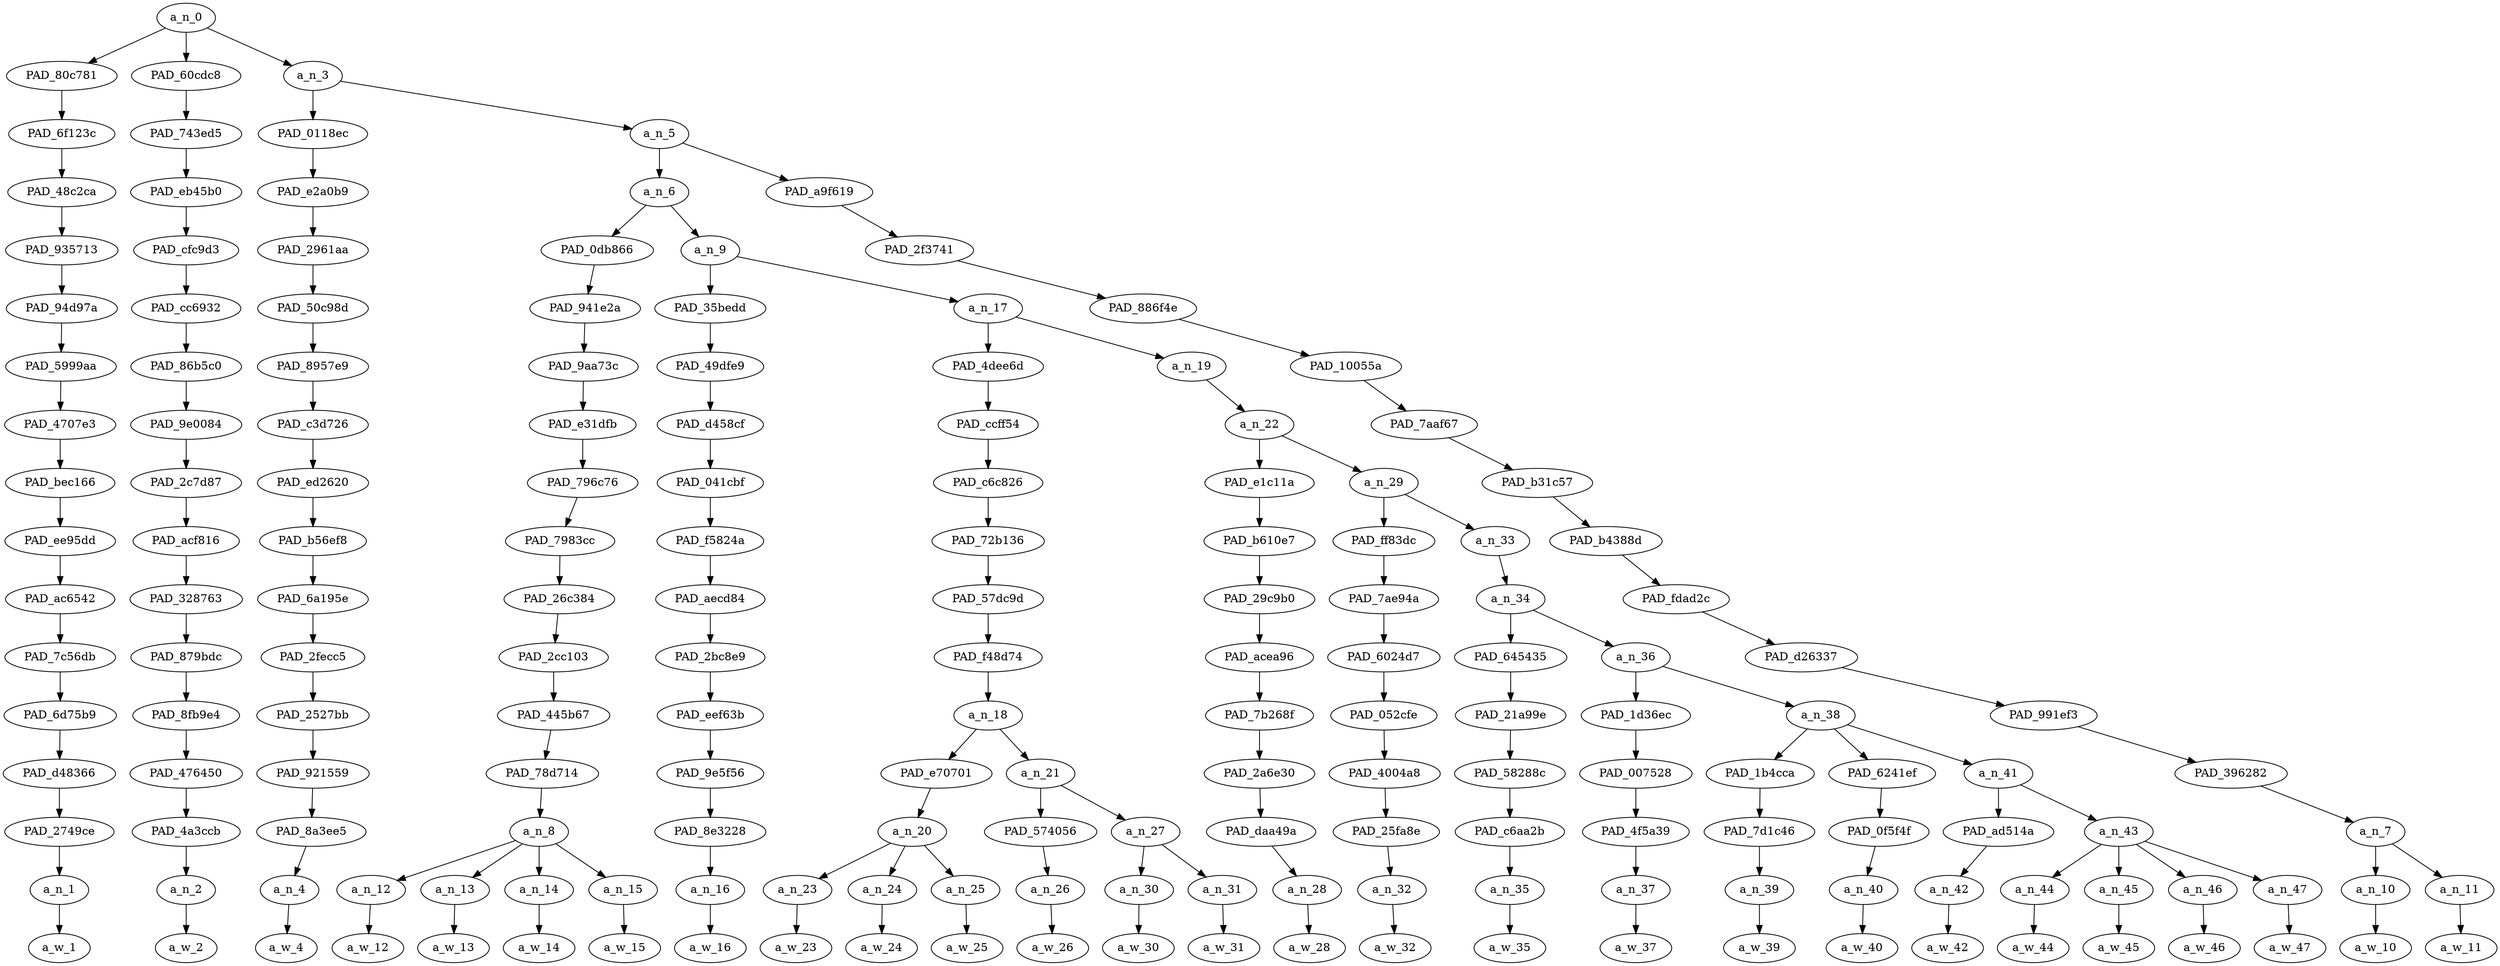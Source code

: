 strict digraph "" {
	a_n_0	[div_dir=1,
		index=0,
		level=16,
		pos="3.389594184027778,16!",
		text_span="[0, 1, 2, 3, 4, 5, 6, 7, 8, 9, 10, 11, 12, 13, 14, 15, 16, 17, 18, 19, 20, 21, 22, 23, 24, 25, 26]",
		value=1.00000000];
	PAD_80c781	[div_dir=-1,
		index=0,
		level=15,
		pos="0.0,15!",
		text_span="[0]",
		value=0.02959205];
	a_n_0 -> PAD_80c781;
	PAD_60cdc8	[div_dir=1,
		index=1,
		level=15,
		pos="1.0,15!",
		text_span="[1]",
		value=0.03112673];
	a_n_0 -> PAD_60cdc8;
	a_n_3	[div_dir=1,
		index=2,
		level=15,
		pos="9.168782552083334,15!",
		text_span="[2, 3, 4, 5, 6, 7, 8, 9, 10, 11, 12, 13, 14, 15, 16, 17, 18, 19, 20, 21, 22, 23, 24, 25, 26]",
		value=0.93865039];
	a_n_0 -> a_n_3;
	PAD_6f123c	[div_dir=-1,
		index=0,
		level=14,
		pos="0.0,14!",
		text_span="[0]",
		value=0.02959205];
	PAD_80c781 -> PAD_6f123c;
	PAD_48c2ca	[div_dir=-1,
		index=0,
		level=13,
		pos="0.0,13!",
		text_span="[0]",
		value=0.02959205];
	PAD_6f123c -> PAD_48c2ca;
	PAD_935713	[div_dir=-1,
		index=0,
		level=12,
		pos="0.0,12!",
		text_span="[0]",
		value=0.02959205];
	PAD_48c2ca -> PAD_935713;
	PAD_94d97a	[div_dir=-1,
		index=0,
		level=11,
		pos="0.0,11!",
		text_span="[0]",
		value=0.02959205];
	PAD_935713 -> PAD_94d97a;
	PAD_5999aa	[div_dir=-1,
		index=0,
		level=10,
		pos="0.0,10!",
		text_span="[0]",
		value=0.02959205];
	PAD_94d97a -> PAD_5999aa;
	PAD_4707e3	[div_dir=-1,
		index=0,
		level=9,
		pos="0.0,9!",
		text_span="[0]",
		value=0.02959205];
	PAD_5999aa -> PAD_4707e3;
	PAD_bec166	[div_dir=-1,
		index=0,
		level=8,
		pos="0.0,8!",
		text_span="[0]",
		value=0.02959205];
	PAD_4707e3 -> PAD_bec166;
	PAD_ee95dd	[div_dir=-1,
		index=0,
		level=7,
		pos="0.0,7!",
		text_span="[0]",
		value=0.02959205];
	PAD_bec166 -> PAD_ee95dd;
	PAD_ac6542	[div_dir=-1,
		index=0,
		level=6,
		pos="0.0,6!",
		text_span="[0]",
		value=0.02959205];
	PAD_ee95dd -> PAD_ac6542;
	PAD_7c56db	[div_dir=-1,
		index=0,
		level=5,
		pos="0.0,5!",
		text_span="[0]",
		value=0.02959205];
	PAD_ac6542 -> PAD_7c56db;
	PAD_6d75b9	[div_dir=-1,
		index=0,
		level=4,
		pos="0.0,4!",
		text_span="[0]",
		value=0.02959205];
	PAD_7c56db -> PAD_6d75b9;
	PAD_d48366	[div_dir=-1,
		index=0,
		level=3,
		pos="0.0,3!",
		text_span="[0]",
		value=0.02959205];
	PAD_6d75b9 -> PAD_d48366;
	PAD_2749ce	[div_dir=-1,
		index=0,
		level=2,
		pos="0.0,2!",
		text_span="[0]",
		value=0.02959205];
	PAD_d48366 -> PAD_2749ce;
	a_n_1	[div_dir=-1,
		index=0,
		level=1,
		pos="0.0,1!",
		text_span="[0]",
		value=0.02959205];
	PAD_2749ce -> a_n_1;
	a_w_1	[div_dir=0,
		index=0,
		level=0,
		pos="0,0!",
		text_span="[0]",
		value="<user>"];
	a_n_1 -> a_w_1;
	PAD_743ed5	[div_dir=1,
		index=1,
		level=14,
		pos="1.0,14!",
		text_span="[1]",
		value=0.03112673];
	PAD_60cdc8 -> PAD_743ed5;
	PAD_eb45b0	[div_dir=1,
		index=1,
		level=13,
		pos="1.0,13!",
		text_span="[1]",
		value=0.03112673];
	PAD_743ed5 -> PAD_eb45b0;
	PAD_cfc9d3	[div_dir=1,
		index=1,
		level=12,
		pos="1.0,12!",
		text_span="[1]",
		value=0.03112673];
	PAD_eb45b0 -> PAD_cfc9d3;
	PAD_cc6932	[div_dir=1,
		index=1,
		level=11,
		pos="1.0,11!",
		text_span="[1]",
		value=0.03112673];
	PAD_cfc9d3 -> PAD_cc6932;
	PAD_86b5c0	[div_dir=1,
		index=1,
		level=10,
		pos="1.0,10!",
		text_span="[1]",
		value=0.03112673];
	PAD_cc6932 -> PAD_86b5c0;
	PAD_9e0084	[div_dir=1,
		index=1,
		level=9,
		pos="1.0,9!",
		text_span="[1]",
		value=0.03112673];
	PAD_86b5c0 -> PAD_9e0084;
	PAD_2c7d87	[div_dir=1,
		index=1,
		level=8,
		pos="1.0,8!",
		text_span="[1]",
		value=0.03112673];
	PAD_9e0084 -> PAD_2c7d87;
	PAD_acf816	[div_dir=1,
		index=1,
		level=7,
		pos="1.0,7!",
		text_span="[1]",
		value=0.03112673];
	PAD_2c7d87 -> PAD_acf816;
	PAD_328763	[div_dir=1,
		index=1,
		level=6,
		pos="1.0,6!",
		text_span="[1]",
		value=0.03112673];
	PAD_acf816 -> PAD_328763;
	PAD_879bdc	[div_dir=1,
		index=1,
		level=5,
		pos="1.0,5!",
		text_span="[1]",
		value=0.03112673];
	PAD_328763 -> PAD_879bdc;
	PAD_8fb9e4	[div_dir=1,
		index=1,
		level=4,
		pos="1.0,4!",
		text_span="[1]",
		value=0.03112673];
	PAD_879bdc -> PAD_8fb9e4;
	PAD_476450	[div_dir=1,
		index=1,
		level=3,
		pos="1.0,3!",
		text_span="[1]",
		value=0.03112673];
	PAD_8fb9e4 -> PAD_476450;
	PAD_4a3ccb	[div_dir=1,
		index=1,
		level=2,
		pos="1.0,2!",
		text_span="[1]",
		value=0.03112673];
	PAD_476450 -> PAD_4a3ccb;
	a_n_2	[div_dir=1,
		index=1,
		level=1,
		pos="1.0,1!",
		text_span="[1]",
		value=0.03112673];
	PAD_4a3ccb -> a_n_2;
	a_w_2	[div_dir=0,
		index=1,
		level=0,
		pos="1,0!",
		text_span="[1]",
		value=just];
	a_n_2 -> a_w_2;
	PAD_0118ec	[div_dir=-1,
		index=2,
		level=14,
		pos="2.0,14!",
		text_span="[2]",
		value=0.02694001];
	a_n_3 -> PAD_0118ec;
	a_n_5	[div_dir=1,
		index=3,
		level=14,
		pos="16.337565104166668,14!",
		text_span="[3, 4, 5, 6, 7, 8, 9, 10, 11, 12, 13, 14, 15, 16, 17, 18, 19, 20, 21, 22, 23, 24, 25, 26]",
		value=0.91109597];
	a_n_3 -> a_n_5;
	PAD_e2a0b9	[div_dir=-1,
		index=2,
		level=13,
		pos="2.0,13!",
		text_span="[2]",
		value=0.02694001];
	PAD_0118ec -> PAD_e2a0b9;
	PAD_2961aa	[div_dir=-1,
		index=2,
		level=12,
		pos="2.0,12!",
		text_span="[2]",
		value=0.02694001];
	PAD_e2a0b9 -> PAD_2961aa;
	PAD_50c98d	[div_dir=-1,
		index=2,
		level=11,
		pos="2.0,11!",
		text_span="[2]",
		value=0.02694001];
	PAD_2961aa -> PAD_50c98d;
	PAD_8957e9	[div_dir=-1,
		index=2,
		level=10,
		pos="2.0,10!",
		text_span="[2]",
		value=0.02694001];
	PAD_50c98d -> PAD_8957e9;
	PAD_c3d726	[div_dir=-1,
		index=2,
		level=9,
		pos="2.0,9!",
		text_span="[2]",
		value=0.02694001];
	PAD_8957e9 -> PAD_c3d726;
	PAD_ed2620	[div_dir=-1,
		index=2,
		level=8,
		pos="2.0,8!",
		text_span="[2]",
		value=0.02694001];
	PAD_c3d726 -> PAD_ed2620;
	PAD_b56ef8	[div_dir=-1,
		index=2,
		level=7,
		pos="2.0,7!",
		text_span="[2]",
		value=0.02694001];
	PAD_ed2620 -> PAD_b56ef8;
	PAD_6a195e	[div_dir=-1,
		index=2,
		level=6,
		pos="2.0,6!",
		text_span="[2]",
		value=0.02694001];
	PAD_b56ef8 -> PAD_6a195e;
	PAD_2fecc5	[div_dir=-1,
		index=2,
		level=5,
		pos="2.0,5!",
		text_span="[2]",
		value=0.02694001];
	PAD_6a195e -> PAD_2fecc5;
	PAD_2527bb	[div_dir=-1,
		index=2,
		level=4,
		pos="2.0,4!",
		text_span="[2]",
		value=0.02694001];
	PAD_2fecc5 -> PAD_2527bb;
	PAD_921559	[div_dir=-1,
		index=2,
		level=3,
		pos="2.0,3!",
		text_span="[2]",
		value=0.02694001];
	PAD_2527bb -> PAD_921559;
	PAD_8a3ee5	[div_dir=-1,
		index=2,
		level=2,
		pos="2.0,2!",
		text_span="[2]",
		value=0.02694001];
	PAD_921559 -> PAD_8a3ee5;
	a_n_4	[div_dir=-1,
		index=2,
		level=1,
		pos="2.0,1!",
		text_span="[2]",
		value=0.02694001];
	PAD_8a3ee5 -> a_n_4;
	a_w_4	[div_dir=0,
		index=2,
		level=0,
		pos="2,0!",
		text_span="[2]",
		value=saw];
	a_n_4 -> a_w_4;
	a_n_6	[div_dir=1,
		index=3,
		level=13,
		pos="7.175130208333334,13!",
		text_span="[3, 4, 5, 6, 7, 8, 9, 10, 11, 12, 13, 14, 15, 16, 17, 18, 19, 20, 21, 22, 23, 24]",
		value=0.82766198];
	a_n_5 -> a_n_6;
	PAD_a9f619	[div_dir=1,
		index=4,
		level=13,
		pos="25.5,13!",
		text_span="[25, 26]",
		value=0.08279761];
	a_n_5 -> PAD_a9f619;
	PAD_0db866	[div_dir=1,
		index=3,
		level=12,
		pos="4.5,12!",
		text_span="[3, 4, 5, 6]",
		value=0.09526671];
	a_n_6 -> PAD_0db866;
	a_n_9	[div_dir=1,
		index=4,
		level=12,
		pos="9.850260416666668,12!",
		text_span="[7, 8, 9, 10, 11, 12, 13, 14, 15, 16, 17, 18, 19, 20, 21, 22, 23, 24]",
		value=0.73176371];
	a_n_6 -> a_n_9;
	PAD_941e2a	[div_dir=1,
		index=3,
		level=11,
		pos="4.5,11!",
		text_span="[3, 4, 5, 6]",
		value=0.09526671];
	PAD_0db866 -> PAD_941e2a;
	PAD_9aa73c	[div_dir=1,
		index=3,
		level=10,
		pos="4.5,10!",
		text_span="[3, 4, 5, 6]",
		value=0.09526671];
	PAD_941e2a -> PAD_9aa73c;
	PAD_e31dfb	[div_dir=1,
		index=3,
		level=9,
		pos="4.5,9!",
		text_span="[3, 4, 5, 6]",
		value=0.09526671];
	PAD_9aa73c -> PAD_e31dfb;
	PAD_796c76	[div_dir=1,
		index=3,
		level=8,
		pos="4.5,8!",
		text_span="[3, 4, 5, 6]",
		value=0.09526671];
	PAD_e31dfb -> PAD_796c76;
	PAD_7983cc	[div_dir=1,
		index=3,
		level=7,
		pos="4.5,7!",
		text_span="[3, 4, 5, 6]",
		value=0.09526671];
	PAD_796c76 -> PAD_7983cc;
	PAD_26c384	[div_dir=1,
		index=3,
		level=6,
		pos="4.5,6!",
		text_span="[3, 4, 5, 6]",
		value=0.09526671];
	PAD_7983cc -> PAD_26c384;
	PAD_2cc103	[div_dir=1,
		index=3,
		level=5,
		pos="4.5,5!",
		text_span="[3, 4, 5, 6]",
		value=0.09526671];
	PAD_26c384 -> PAD_2cc103;
	PAD_445b67	[div_dir=1,
		index=3,
		level=4,
		pos="4.5,4!",
		text_span="[3, 4, 5, 6]",
		value=0.09526671];
	PAD_2cc103 -> PAD_445b67;
	PAD_78d714	[div_dir=1,
		index=3,
		level=3,
		pos="4.5,3!",
		text_span="[3, 4, 5, 6]",
		value=0.09526671];
	PAD_445b67 -> PAD_78d714;
	a_n_8	[div_dir=1,
		index=3,
		level=2,
		pos="4.5,2!",
		text_span="[3, 4, 5, 6]",
		value=0.09526671];
	PAD_78d714 -> a_n_8;
	a_n_12	[div_dir=1,
		index=3,
		level=1,
		pos="3.0,1!",
		text_span="[3]",
		value=0.02197910];
	a_n_8 -> a_n_12;
	a_n_13	[div_dir=1,
		index=4,
		level=1,
		pos="4.0,1!",
		text_span="[4]",
		value=0.02341421];
	a_n_8 -> a_n_13;
	a_n_14	[div_dir=-1,
		index=5,
		level=1,
		pos="5.0,1!",
		text_span="[5]",
		value=0.02587693];
	a_n_8 -> a_n_14;
	a_n_15	[div_dir=-1,
		index=6,
		level=1,
		pos="6.0,1!",
		text_span="[6]",
		value=0.02391309];
	a_n_8 -> a_n_15;
	a_w_12	[div_dir=0,
		index=3,
		level=0,
		pos="3,0!",
		text_span="[3]",
		value=a];
	a_n_12 -> a_w_12;
	a_w_13	[div_dir=0,
		index=4,
		level=0,
		pos="4,0!",
		text_span="[4]",
		value=sad];
	a_n_13 -> a_w_13;
	a_w_14	[div_dir=0,
		index=5,
		level=0,
		pos="5,0!",
		text_span="[5]",
		value=older];
	a_n_14 -> a_w_14;
	a_w_15	[div_dir=0,
		index=6,
		level=0,
		pos="6,0!",
		text_span="[6]",
		value=couple];
	a_n_15 -> a_w_15;
	PAD_35bedd	[div_dir=1,
		index=4,
		level=11,
		pos="7.0,11!",
		text_span="[7]",
		value=0.01872097];
	a_n_9 -> PAD_35bedd;
	a_n_17	[div_dir=1,
		index=5,
		level=11,
		pos="12.700520833333334,11!",
		text_span="[8, 9, 10, 11, 12, 13, 14, 15, 16, 17, 18, 19, 20, 21, 22, 23, 24]",
		value=0.71239699];
	a_n_9 -> a_n_17;
	PAD_49dfe9	[div_dir=1,
		index=4,
		level=10,
		pos="7.0,10!",
		text_span="[7]",
		value=0.01872097];
	PAD_35bedd -> PAD_49dfe9;
	PAD_d458cf	[div_dir=1,
		index=4,
		level=9,
		pos="7.0,9!",
		text_span="[7]",
		value=0.01872097];
	PAD_49dfe9 -> PAD_d458cf;
	PAD_041cbf	[div_dir=1,
		index=4,
		level=8,
		pos="7.0,8!",
		text_span="[7]",
		value=0.01872097];
	PAD_d458cf -> PAD_041cbf;
	PAD_f5824a	[div_dir=1,
		index=4,
		level=7,
		pos="7.0,7!",
		text_span="[7]",
		value=0.01872097];
	PAD_041cbf -> PAD_f5824a;
	PAD_aecd84	[div_dir=1,
		index=4,
		level=6,
		pos="7.0,6!",
		text_span="[7]",
		value=0.01872097];
	PAD_f5824a -> PAD_aecd84;
	PAD_2bc8e9	[div_dir=1,
		index=4,
		level=5,
		pos="7.0,5!",
		text_span="[7]",
		value=0.01872097];
	PAD_aecd84 -> PAD_2bc8e9;
	PAD_eef63b	[div_dir=1,
		index=4,
		level=4,
		pos="7.0,4!",
		text_span="[7]",
		value=0.01872097];
	PAD_2bc8e9 -> PAD_eef63b;
	PAD_9e5f56	[div_dir=1,
		index=4,
		level=3,
		pos="7.0,3!",
		text_span="[7]",
		value=0.01872097];
	PAD_eef63b -> PAD_9e5f56;
	PAD_8e3228	[div_dir=1,
		index=4,
		level=2,
		pos="7.0,2!",
		text_span="[7]",
		value=0.01872097];
	PAD_9e5f56 -> PAD_8e3228;
	a_n_16	[div_dir=1,
		index=7,
		level=1,
		pos="7.0,1!",
		text_span="[7]",
		value=0.01872097];
	PAD_8e3228 -> a_n_16;
	a_w_16	[div_dir=0,
		index=7,
		level=0,
		pos="7,0!",
		text_span="[7]",
		value=with];
	a_n_16 -> a_w_16;
	PAD_4dee6d	[div_dir=1,
		index=5,
		level=10,
		pos="10.375,10!",
		text_span="[8, 9, 10, 11, 12, 13]",
		value=0.26533423];
	a_n_17 -> PAD_4dee6d;
	a_n_19	[div_dir=1,
		index=6,
		level=10,
		pos="15.026041666666668,10!",
		text_span="[14, 15, 16, 17, 18, 19, 20, 21, 22, 23, 24]",
		value=0.44641910];
	a_n_17 -> a_n_19;
	PAD_ccff54	[div_dir=1,
		index=5,
		level=9,
		pos="10.375,9!",
		text_span="[8, 9, 10, 11, 12, 13]",
		value=0.26533423];
	PAD_4dee6d -> PAD_ccff54;
	PAD_c6c826	[div_dir=1,
		index=5,
		level=8,
		pos="10.375,8!",
		text_span="[8, 9, 10, 11, 12, 13]",
		value=0.26533423];
	PAD_ccff54 -> PAD_c6c826;
	PAD_72b136	[div_dir=1,
		index=5,
		level=7,
		pos="10.375,7!",
		text_span="[8, 9, 10, 11, 12, 13]",
		value=0.26533423];
	PAD_c6c826 -> PAD_72b136;
	PAD_57dc9d	[div_dir=1,
		index=5,
		level=6,
		pos="10.375,6!",
		text_span="[8, 9, 10, 11, 12, 13]",
		value=0.26533423];
	PAD_72b136 -> PAD_57dc9d;
	PAD_f48d74	[div_dir=1,
		index=5,
		level=5,
		pos="10.375,5!",
		text_span="[8, 9, 10, 11, 12, 13]",
		value=0.26533423];
	PAD_57dc9d -> PAD_f48d74;
	a_n_18	[div_dir=1,
		index=5,
		level=4,
		pos="10.375,4!",
		text_span="[8, 9, 10, 11, 12, 13]",
		value=0.26533423];
	PAD_f48d74 -> a_n_18;
	PAD_e70701	[div_dir=1,
		index=5,
		level=3,
		pos="9.0,3!",
		text_span="[8, 9, 10]",
		value=0.19996372];
	a_n_18 -> PAD_e70701;
	a_n_21	[div_dir=1,
		index=6,
		level=3,
		pos="11.75,3!",
		text_span="[11, 12, 13]",
		value=0.06488861];
	a_n_18 -> a_n_21;
	a_n_20	[div_dir=1,
		index=5,
		level=2,
		pos="9.0,2!",
		text_span="[8, 9, 10]",
		value=0.19996372];
	PAD_e70701 -> a_n_20;
	a_n_23	[div_dir=-1,
		index=8,
		level=1,
		pos="8.0,1!",
		text_span="[8]",
		value=0.02101030];
	a_n_20 -> a_n_23;
	a_n_24	[div_dir=1,
		index=9,
		level=1,
		pos="9.0,1!",
		text_span="[9]",
		value=0.09639848];
	a_n_20 -> a_n_24;
	a_n_25	[div_dir=1,
		index=10,
		level=1,
		pos="10.0,1!",
		text_span="[10]",
		value=0.08205290];
	a_n_20 -> a_n_25;
	a_w_23	[div_dir=0,
		index=8,
		level=0,
		pos="8,0!",
		text_span="[8]",
		value="<number>"];
	a_n_23 -> a_w_23;
	a_w_24	[div_dir=0,
		index=9,
		level=0,
		pos="9,0!",
		text_span="[9]",
		value=mulatto];
	a_n_24 -> a_w_24;
	a_w_25	[div_dir=0,
		index=10,
		level=0,
		pos="10,0!",
		text_span="[10]",
		value=grandkids];
	a_n_25 -> a_w_25;
	PAD_574056	[div_dir=1,
		index=6,
		level=2,
		pos="11.0,2!",
		text_span="[11]",
		value=0.01872649];
	a_n_21 -> PAD_574056;
	a_n_27	[div_dir=1,
		index=7,
		level=2,
		pos="12.5,2!",
		text_span="[12, 13]",
		value=0.04604275];
	a_n_21 -> a_n_27;
	a_n_26	[div_dir=1,
		index=11,
		level=1,
		pos="11.0,1!",
		text_span="[11]",
		value=0.01872649];
	PAD_574056 -> a_n_26;
	a_w_26	[div_dir=0,
		index=11,
		level=0,
		pos="11,0!",
		text_span="[11]",
		value=at];
	a_n_26 -> a_w_26;
	a_n_30	[div_dir=1,
		index=12,
		level=1,
		pos="12.0,1!",
		text_span="[12]",
		value=0.01940601];
	a_n_27 -> a_n_30;
	a_n_31	[div_dir=1,
		index=13,
		level=1,
		pos="13.0,1!",
		text_span="[13]",
		value=0.02650285];
	a_n_27 -> a_n_31;
	a_w_30	[div_dir=0,
		index=12,
		level=0,
		pos="12,0!",
		text_span="[12]",
		value=the];
	a_n_30 -> a_w_30;
	a_w_31	[div_dir=0,
		index=13,
		level=0,
		pos="13,0!",
		text_span="[13]",
		value=store];
	a_n_31 -> a_w_31;
	a_n_22	[div_dir=1,
		index=6,
		level=9,
		pos="15.026041666666668,9!",
		text_span="[14, 15, 16, 17, 18, 19, 20, 21, 22, 23, 24]",
		value=0.44597886];
	a_n_19 -> a_n_22;
	PAD_e1c11a	[div_dir=1,
		index=6,
		level=8,
		pos="14.0,8!",
		text_span="[14]",
		value=0.02228829];
	a_n_22 -> PAD_e1c11a;
	a_n_29	[div_dir=1,
		index=7,
		level=8,
		pos="16.052083333333336,8!",
		text_span="[15, 16, 17, 18, 19, 20, 21, 22, 23, 24]",
		value=0.42325033];
	a_n_22 -> a_n_29;
	PAD_b610e7	[div_dir=1,
		index=6,
		level=7,
		pos="14.0,7!",
		text_span="[14]",
		value=0.02228829];
	PAD_e1c11a -> PAD_b610e7;
	PAD_29c9b0	[div_dir=1,
		index=6,
		level=6,
		pos="14.0,6!",
		text_span="[14]",
		value=0.02228829];
	PAD_b610e7 -> PAD_29c9b0;
	PAD_acea96	[div_dir=1,
		index=6,
		level=5,
		pos="14.0,5!",
		text_span="[14]",
		value=0.02228829];
	PAD_29c9b0 -> PAD_acea96;
	PAD_7b268f	[div_dir=1,
		index=6,
		level=4,
		pos="14.0,4!",
		text_span="[14]",
		value=0.02228829];
	PAD_acea96 -> PAD_7b268f;
	PAD_2a6e30	[div_dir=1,
		index=7,
		level=3,
		pos="14.0,3!",
		text_span="[14]",
		value=0.02228829];
	PAD_7b268f -> PAD_2a6e30;
	PAD_daa49a	[div_dir=1,
		index=8,
		level=2,
		pos="14.0,2!",
		text_span="[14]",
		value=0.02228829];
	PAD_2a6e30 -> PAD_daa49a;
	a_n_28	[div_dir=1,
		index=14,
		level=1,
		pos="14.0,1!",
		text_span="[14]",
		value=0.02228829];
	PAD_daa49a -> a_n_28;
	a_w_28	[div_dir=0,
		index=14,
		level=0,
		pos="14,0!",
		text_span="[14]",
		value=you];
	a_n_28 -> a_w_28;
	PAD_ff83dc	[div_dir=1,
		index=7,
		level=7,
		pos="15.0,7!",
		text_span="[15]",
		value=0.02265961];
	a_n_29 -> PAD_ff83dc;
	a_n_33	[div_dir=1,
		index=8,
		level=7,
		pos="17.104166666666668,7!",
		text_span="[16, 17, 18, 19, 20, 21, 22, 23, 24]",
		value=0.40014401];
	a_n_29 -> a_n_33;
	PAD_7ae94a	[div_dir=1,
		index=7,
		level=6,
		pos="15.0,6!",
		text_span="[15]",
		value=0.02265961];
	PAD_ff83dc -> PAD_7ae94a;
	PAD_6024d7	[div_dir=1,
		index=7,
		level=5,
		pos="15.0,5!",
		text_span="[15]",
		value=0.02265961];
	PAD_7ae94a -> PAD_6024d7;
	PAD_052cfe	[div_dir=1,
		index=7,
		level=4,
		pos="15.0,4!",
		text_span="[15]",
		value=0.02265961];
	PAD_6024d7 -> PAD_052cfe;
	PAD_4004a8	[div_dir=1,
		index=8,
		level=3,
		pos="15.0,3!",
		text_span="[15]",
		value=0.02265961];
	PAD_052cfe -> PAD_4004a8;
	PAD_25fa8e	[div_dir=1,
		index=9,
		level=2,
		pos="15.0,2!",
		text_span="[15]",
		value=0.02265961];
	PAD_4004a8 -> PAD_25fa8e;
	a_n_32	[div_dir=1,
		index=15,
		level=1,
		pos="15.0,1!",
		text_span="[15]",
		value=0.02265961];
	PAD_25fa8e -> a_n_32;
	a_w_32	[div_dir=0,
		index=15,
		level=0,
		pos="15,0!",
		text_span="[15]",
		value=know];
	a_n_32 -> a_w_32;
	a_n_34	[div_dir=1,
		index=8,
		level=6,
		pos="17.104166666666668,6!",
		text_span="[16, 17, 18, 19, 20, 21, 22, 23, 24]",
		value=0.39970585];
	a_n_33 -> a_n_34;
	PAD_645435	[div_dir=1,
		index=8,
		level=5,
		pos="16.0,5!",
		text_span="[16]",
		value=0.01822093];
	a_n_34 -> PAD_645435;
	a_n_36	[div_dir=1,
		index=9,
		level=5,
		pos="18.208333333333336,5!",
		text_span="[17, 18, 19, 20, 21, 22, 23, 24]",
		value=0.38104676];
	a_n_34 -> a_n_36;
	PAD_21a99e	[div_dir=1,
		index=8,
		level=4,
		pos="16.0,4!",
		text_span="[16]",
		value=0.01822093];
	PAD_645435 -> PAD_21a99e;
	PAD_58288c	[div_dir=1,
		index=9,
		level=3,
		pos="16.0,3!",
		text_span="[16]",
		value=0.01822093];
	PAD_21a99e -> PAD_58288c;
	PAD_c6aa2b	[div_dir=1,
		index=10,
		level=2,
		pos="16.0,2!",
		text_span="[16]",
		value=0.01822093];
	PAD_58288c -> PAD_c6aa2b;
	a_n_35	[div_dir=1,
		index=16,
		level=1,
		pos="16.0,1!",
		text_span="[16]",
		value=0.01822093];
	PAD_c6aa2b -> a_n_35;
	a_w_35	[div_dir=0,
		index=16,
		level=0,
		pos="16,0!",
		text_span="[16]",
		value=they];
	a_n_35 -> a_w_35;
	PAD_1d36ec	[div_dir=1,
		index=9,
		level=4,
		pos="17.0,4!",
		text_span="[17]",
		value=0.01887820];
	a_n_36 -> PAD_1d36ec;
	a_n_38	[div_dir=1,
		index=10,
		level=4,
		pos="19.416666666666668,4!",
		text_span="[18, 19, 20, 21, 22, 23, 24]",
		value=0.36173807];
	a_n_36 -> a_n_38;
	PAD_007528	[div_dir=1,
		index=10,
		level=3,
		pos="17.0,3!",
		text_span="[17]",
		value=0.01887820];
	PAD_1d36ec -> PAD_007528;
	PAD_4f5a39	[div_dir=1,
		index=11,
		level=2,
		pos="17.0,2!",
		text_span="[17]",
		value=0.01887820];
	PAD_007528 -> PAD_4f5a39;
	a_n_37	[div_dir=1,
		index=17,
		level=1,
		pos="17.0,1!",
		text_span="[17]",
		value=0.01887820];
	PAD_4f5a39 -> a_n_37;
	a_w_37	[div_dir=0,
		index=17,
		level=0,
		pos="17,0!",
		text_span="[17]",
		value=are];
	a_n_37 -> a_w_37;
	PAD_1b4cca	[div_dir=-1,
		index=11,
		level=3,
		pos="18.0,3!",
		text_span="[18]",
		value=0.01797937];
	a_n_38 -> PAD_1b4cca;
	PAD_6241ef	[div_dir=1,
		index=12,
		level=3,
		pos="19.0,3!",
		text_span="[19]",
		value=0.01974421];
	a_n_38 -> PAD_6241ef;
	a_n_41	[div_dir=1,
		index=13,
		level=3,
		pos="21.25,3!",
		text_span="[20, 21, 22, 23, 24]",
		value=0.32359613];
	a_n_38 -> a_n_41;
	PAD_7d1c46	[div_dir=-1,
		index=12,
		level=2,
		pos="18.0,2!",
		text_span="[18]",
		value=0.01797937];
	PAD_1b4cca -> PAD_7d1c46;
	a_n_39	[div_dir=-1,
		index=18,
		level=1,
		pos="18.0,1!",
		text_span="[18]",
		value=0.01797937];
	PAD_7d1c46 -> a_n_39;
	a_w_39	[div_dir=0,
		index=18,
		level=0,
		pos="18,0!",
		text_span="[18]",
		value=taking];
	a_n_39 -> a_w_39;
	PAD_0f5f4f	[div_dir=1,
		index=13,
		level=2,
		pos="19.0,2!",
		text_span="[19]",
		value=0.01974421];
	PAD_6241ef -> PAD_0f5f4f;
	a_n_40	[div_dir=1,
		index=19,
		level=1,
		pos="19.0,1!",
		text_span="[19]",
		value=0.01974421];
	PAD_0f5f4f -> a_n_40;
	a_w_40	[div_dir=0,
		index=19,
		level=0,
		pos="19,0!",
		text_span="[19]",
		value=care];
	a_n_40 -> a_w_40;
	PAD_ad514a	[div_dir=1,
		index=14,
		level=2,
		pos="20.0,2!",
		text_span="[20]",
		value=0.01678171];
	a_n_41 -> PAD_ad514a;
	a_n_43	[div_dir=1,
		index=15,
		level=2,
		pos="22.5,2!",
		text_span="[21, 22, 23, 24]",
		value=0.30636738];
	a_n_41 -> a_n_43;
	a_n_42	[div_dir=1,
		index=20,
		level=1,
		pos="20.0,1!",
		text_span="[20]",
		value=0.01678171];
	PAD_ad514a -> a_n_42;
	a_w_42	[div_dir=0,
		index=20,
		level=0,
		pos="20,0!",
		text_span="[20]",
		value=of];
	a_n_42 -> a_w_42;
	a_n_44	[div_dir=1,
		index=21,
		level=1,
		pos="21.0,1!",
		text_span="[21]",
		value=0.02050314];
	a_n_43 -> a_n_44;
	a_n_45	[div_dir=1,
		index=22,
		level=1,
		pos="22.0,1!",
		text_span="[22]",
		value=0.08848376];
	a_n_43 -> a_n_45;
	a_n_46	[div_dir=1,
		index=23,
		level=1,
		pos="23.0,1!",
		text_span="[23]",
		value=0.16391401];
	a_n_43 -> a_n_46;
	a_n_47	[div_dir=1,
		index=24,
		level=1,
		pos="24.0,1!",
		text_span="[24]",
		value=0.03302318];
	a_n_43 -> a_n_47;
	a_w_44	[div_dir=0,
		index=21,
		level=0,
		pos="21,0!",
		text_span="[21]",
		value=their];
	a_n_44 -> a_w_44;
	a_w_45	[div_dir=0,
		index=22,
		level=0,
		pos="22,0!",
		text_span="[22]",
		value=degenerate];
	a_n_45 -> a_w_45;
	a_w_46	[div_dir=0,
		index=23,
		level=0,
		pos="23,0!",
		text_span="[23]",
		value=mudshark];
	a_n_46 -> a_w_46;
	a_w_47	[div_dir=0,
		index=24,
		level=0,
		pos="24,0!",
		text_span="[24]",
		value=daughter];
	a_n_47 -> a_w_47;
	PAD_2f3741	[div_dir=1,
		index=5,
		level=12,
		pos="25.5,12!",
		text_span="[25, 26]",
		value=0.08279761];
	PAD_a9f619 -> PAD_2f3741;
	PAD_886f4e	[div_dir=1,
		index=6,
		level=11,
		pos="25.5,11!",
		text_span="[25, 26]",
		value=0.08279761];
	PAD_2f3741 -> PAD_886f4e;
	PAD_10055a	[div_dir=1,
		index=7,
		level=10,
		pos="25.5,10!",
		text_span="[25, 26]",
		value=0.08279761];
	PAD_886f4e -> PAD_10055a;
	PAD_7aaf67	[div_dir=1,
		index=7,
		level=9,
		pos="25.5,9!",
		text_span="[25, 26]",
		value=0.08279761];
	PAD_10055a -> PAD_7aaf67;
	PAD_b31c57	[div_dir=1,
		index=8,
		level=8,
		pos="25.5,8!",
		text_span="[25, 26]",
		value=0.08279761];
	PAD_7aaf67 -> PAD_b31c57;
	PAD_b4388d	[div_dir=1,
		index=9,
		level=7,
		pos="25.5,7!",
		text_span="[25, 26]",
		value=0.08279761];
	PAD_b31c57 -> PAD_b4388d;
	PAD_fdad2c	[div_dir=1,
		index=9,
		level=6,
		pos="25.5,6!",
		text_span="[25, 26]",
		value=0.08279761];
	PAD_b4388d -> PAD_fdad2c;
	PAD_d26337	[div_dir=1,
		index=10,
		level=5,
		pos="25.5,5!",
		text_span="[25, 26]",
		value=0.08279761];
	PAD_fdad2c -> PAD_d26337;
	PAD_991ef3	[div_dir=1,
		index=11,
		level=4,
		pos="25.5,4!",
		text_span="[25, 26]",
		value=0.08279761];
	PAD_d26337 -> PAD_991ef3;
	PAD_396282	[div_dir=1,
		index=14,
		level=3,
		pos="25.5,3!",
		text_span="[25, 26]",
		value=0.08279761];
	PAD_991ef3 -> PAD_396282;
	a_n_7	[div_dir=1,
		index=16,
		level=2,
		pos="25.5,2!",
		text_span="[25, 26]",
		value=0.08279761];
	PAD_396282 -> a_n_7;
	a_n_10	[div_dir=1,
		index=25,
		level=1,
		pos="25.0,1!",
		text_span="[25]",
		value=0.04596522];
	a_n_7 -> a_n_10;
	a_n_11	[div_dir=-1,
		index=26,
		level=1,
		pos="26.0,1!",
		text_span="[26]",
		value=0.03673293];
	a_n_7 -> a_n_11;
	a_w_10	[div_dir=0,
		index=25,
		level=0,
		pos="25,0!",
		text_span="[25]",
		value=spawn];
	a_n_10 -> a_w_10;
	a_w_11	[div_dir=0,
		index=26,
		level=0,
		pos="26,0!",
		text_span="[26]",
		value=sad1];
	a_n_11 -> a_w_11;
}

